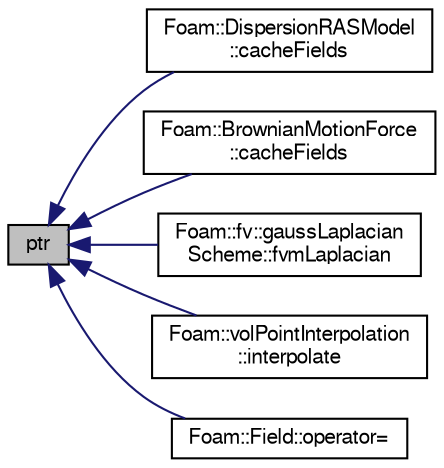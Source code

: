 digraph "ptr"
{
  bgcolor="transparent";
  edge [fontname="FreeSans",fontsize="10",labelfontname="FreeSans",labelfontsize="10"];
  node [fontname="FreeSans",fontsize="10",shape=record];
  rankdir="LR";
  Node1 [label="ptr",height=0.2,width=0.4,color="black", fillcolor="grey75", style="filled" fontcolor="black"];
  Node1 -> Node2 [dir="back",color="midnightblue",fontsize="10",style="solid",fontname="FreeSans"];
  Node2 [label="Foam::DispersionRASModel\l::cacheFields",height=0.2,width=0.4,color="black",URL="$a00526.html#a6005414ac27ae3e0b5a783ba216c1906",tooltip="Cache carrier fields. "];
  Node1 -> Node3 [dir="back",color="midnightblue",fontsize="10",style="solid",fontname="FreeSans"];
  Node3 [label="Foam::BrownianMotionForce\l::cacheFields",height=0.2,width=0.4,color="black",URL="$a00153.html#a6005414ac27ae3e0b5a783ba216c1906",tooltip="Cache fields. "];
  Node1 -> Node4 [dir="back",color="midnightblue",fontsize="10",style="solid",fontname="FreeSans"];
  Node4 [label="Foam::fv::gaussLaplacian\lScheme::fvmLaplacian",height=0.2,width=0.4,color="black",URL="$a00881.html#ac363258e34a38773cd5e029506a4b945"];
  Node1 -> Node5 [dir="back",color="midnightblue",fontsize="10",style="solid",fontname="FreeSans"];
  Node5 [label="Foam::volPointInterpolation\l::interpolate",height=0.2,width=0.4,color="black",URL="$a02734.html#a31eee82f8f1ebcba590b0c370be5893b",tooltip="Interpolate volField using inverse distance weighting. "];
  Node1 -> Node6 [dir="back",color="midnightblue",fontsize="10",style="solid",fontname="FreeSans"];
  Node6 [label="Foam::Field::operator=",height=0.2,width=0.4,color="black",URL="$a00733.html#af2046c396f7d0b98f55651d2da836ff6"];
}
